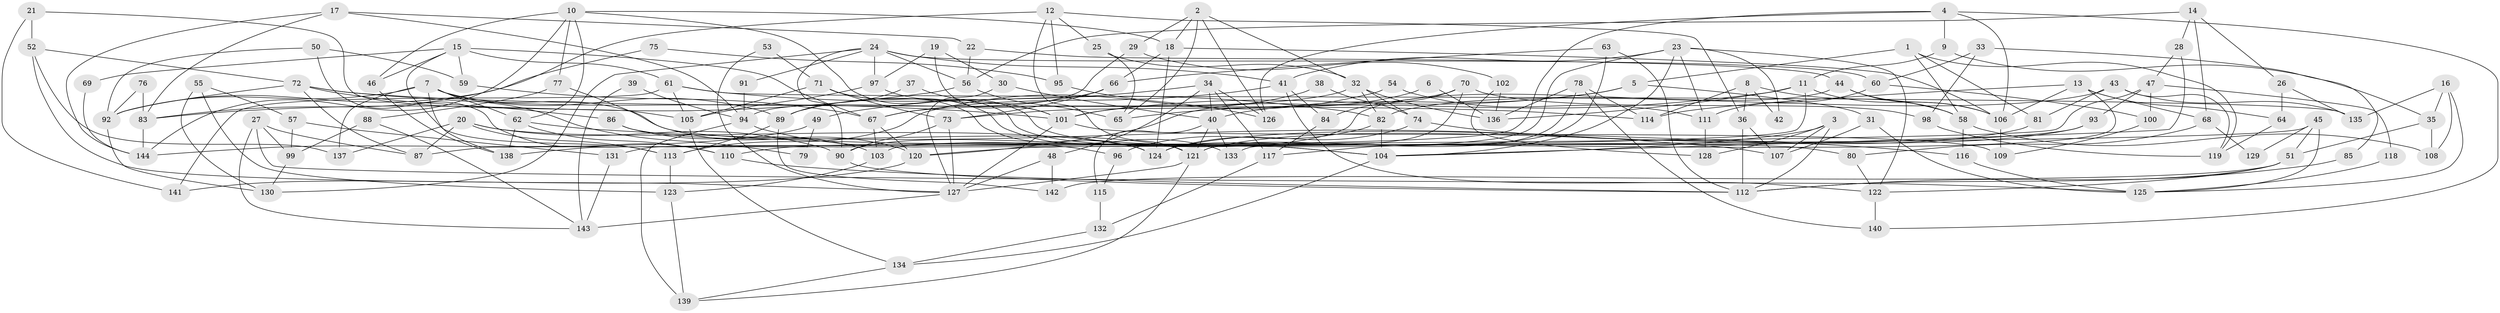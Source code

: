 // Generated by graph-tools (version 1.1) at 2025/26/03/09/25 03:26:17]
// undirected, 144 vertices, 288 edges
graph export_dot {
graph [start="1"]
  node [color=gray90,style=filled];
  1;
  2;
  3;
  4;
  5;
  6;
  7;
  8;
  9;
  10;
  11;
  12;
  13;
  14;
  15;
  16;
  17;
  18;
  19;
  20;
  21;
  22;
  23;
  24;
  25;
  26;
  27;
  28;
  29;
  30;
  31;
  32;
  33;
  34;
  35;
  36;
  37;
  38;
  39;
  40;
  41;
  42;
  43;
  44;
  45;
  46;
  47;
  48;
  49;
  50;
  51;
  52;
  53;
  54;
  55;
  56;
  57;
  58;
  59;
  60;
  61;
  62;
  63;
  64;
  65;
  66;
  67;
  68;
  69;
  70;
  71;
  72;
  73;
  74;
  75;
  76;
  77;
  78;
  79;
  80;
  81;
  82;
  83;
  84;
  85;
  86;
  87;
  88;
  89;
  90;
  91;
  92;
  93;
  94;
  95;
  96;
  97;
  98;
  99;
  100;
  101;
  102;
  103;
  104;
  105;
  106;
  107;
  108;
  109;
  110;
  111;
  112;
  113;
  114;
  115;
  116;
  117;
  118;
  119;
  120;
  121;
  122;
  123;
  124;
  125;
  126;
  127;
  128;
  129;
  130;
  131;
  132;
  133;
  134;
  135;
  136;
  137;
  138;
  139;
  140;
  141;
  142;
  143;
  144;
  1 -- 5;
  1 -- 58;
  1 -- 81;
  1 -- 119;
  2 -- 18;
  2 -- 126;
  2 -- 29;
  2 -- 32;
  2 -- 65;
  3 -- 112;
  3 -- 107;
  3 -- 104;
  3 -- 128;
  4 -- 106;
  4 -- 9;
  4 -- 126;
  4 -- 131;
  4 -- 140;
  5 -- 40;
  5 -- 101;
  5 -- 31;
  6 -- 136;
  6 -- 120;
  7 -- 92;
  7 -- 138;
  7 -- 62;
  7 -- 79;
  7 -- 80;
  7 -- 89;
  7 -- 137;
  8 -- 58;
  8 -- 114;
  8 -- 36;
  8 -- 42;
  9 -- 35;
  9 -- 11;
  10 -- 62;
  10 -- 18;
  10 -- 46;
  10 -- 77;
  10 -- 104;
  10 -- 144;
  11 -- 136;
  11 -- 106;
  11 -- 65;
  11 -- 87;
  12 -- 25;
  12 -- 121;
  12 -- 36;
  12 -- 83;
  12 -- 95;
  13 -- 106;
  13 -- 68;
  13 -- 64;
  13 -- 114;
  13 -- 133;
  14 -- 56;
  14 -- 26;
  14 -- 28;
  14 -- 68;
  15 -- 61;
  15 -- 67;
  15 -- 46;
  15 -- 59;
  15 -- 69;
  15 -- 113;
  16 -- 125;
  16 -- 135;
  16 -- 35;
  16 -- 108;
  17 -- 144;
  17 -- 83;
  17 -- 22;
  17 -- 94;
  18 -- 66;
  18 -- 124;
  18 -- 106;
  19 -- 30;
  19 -- 101;
  19 -- 97;
  20 -- 90;
  20 -- 137;
  20 -- 87;
  20 -- 113;
  20 -- 124;
  21 -- 52;
  21 -- 141;
  21 -- 105;
  22 -- 56;
  22 -- 44;
  23 -- 104;
  23 -- 41;
  23 -- 42;
  23 -- 103;
  23 -- 111;
  23 -- 122;
  24 -- 90;
  24 -- 97;
  24 -- 41;
  24 -- 56;
  24 -- 60;
  24 -- 91;
  24 -- 130;
  25 -- 32;
  25 -- 65;
  26 -- 135;
  26 -- 64;
  27 -- 87;
  27 -- 125;
  27 -- 99;
  27 -- 143;
  28 -- 104;
  28 -- 47;
  29 -- 94;
  29 -- 102;
  30 -- 40;
  30 -- 127;
  31 -- 107;
  31 -- 125;
  32 -- 67;
  32 -- 74;
  32 -- 82;
  32 -- 136;
  33 -- 60;
  33 -- 98;
  33 -- 85;
  34 -- 117;
  34 -- 40;
  34 -- 48;
  34 -- 49;
  34 -- 126;
  35 -- 51;
  35 -- 108;
  36 -- 107;
  36 -- 112;
  37 -- 101;
  37 -- 89;
  38 -- 74;
  38 -- 101;
  39 -- 94;
  39 -- 143;
  40 -- 121;
  40 -- 133;
  40 -- 115;
  41 -- 67;
  41 -- 84;
  41 -- 122;
  43 -- 82;
  43 -- 81;
  43 -- 119;
  43 -- 135;
  44 -- 90;
  44 -- 58;
  44 -- 106;
  45 -- 51;
  45 -- 125;
  45 -- 120;
  45 -- 129;
  46 -- 138;
  47 -- 93;
  47 -- 100;
  47 -- 118;
  47 -- 138;
  48 -- 142;
  48 -- 127;
  49 -- 144;
  49 -- 79;
  50 -- 59;
  50 -- 92;
  50 -- 110;
  51 -- 112;
  51 -- 122;
  51 -- 142;
  52 -- 72;
  52 -- 127;
  52 -- 137;
  53 -- 127;
  53 -- 71;
  54 -- 113;
  54 -- 111;
  55 -- 123;
  55 -- 57;
  55 -- 130;
  56 -- 65;
  56 -- 83;
  57 -- 99;
  57 -- 131;
  58 -- 108;
  58 -- 116;
  59 -- 67;
  60 -- 111;
  60 -- 100;
  61 -- 82;
  61 -- 105;
  61 -- 135;
  61 -- 141;
  62 -- 138;
  62 -- 107;
  62 -- 110;
  63 -- 66;
  63 -- 112;
  63 -- 117;
  64 -- 119;
  66 -- 73;
  66 -- 89;
  67 -- 120;
  67 -- 103;
  68 -- 80;
  68 -- 129;
  69 -- 144;
  70 -- 73;
  70 -- 84;
  70 -- 98;
  70 -- 124;
  71 -- 124;
  71 -- 105;
  71 -- 73;
  71 -- 133;
  72 -- 101;
  72 -- 87;
  72 -- 86;
  72 -- 92;
  72 -- 114;
  73 -- 127;
  73 -- 90;
  74 -- 124;
  74 -- 116;
  75 -- 95;
  75 -- 92;
  76 -- 92;
  76 -- 83;
  77 -- 88;
  77 -- 120;
  78 -- 114;
  78 -- 140;
  78 -- 121;
  78 -- 136;
  80 -- 122;
  81 -- 121;
  82 -- 104;
  82 -- 96;
  83 -- 144;
  84 -- 117;
  85 -- 112;
  86 -- 103;
  86 -- 121;
  88 -- 99;
  88 -- 143;
  89 -- 113;
  89 -- 142;
  90 -- 112;
  91 -- 94;
  92 -- 130;
  93 -- 110;
  93 -- 124;
  94 -- 139;
  94 -- 96;
  95 -- 126;
  96 -- 115;
  97 -- 104;
  97 -- 105;
  98 -- 119;
  99 -- 130;
  100 -- 109;
  101 -- 127;
  101 -- 109;
  102 -- 136;
  102 -- 128;
  103 -- 123;
  104 -- 134;
  105 -- 134;
  106 -- 109;
  110 -- 112;
  111 -- 128;
  113 -- 123;
  115 -- 132;
  116 -- 125;
  117 -- 132;
  118 -- 125;
  120 -- 141;
  121 -- 127;
  121 -- 139;
  122 -- 140;
  123 -- 139;
  127 -- 143;
  131 -- 143;
  132 -- 134;
  134 -- 139;
}
